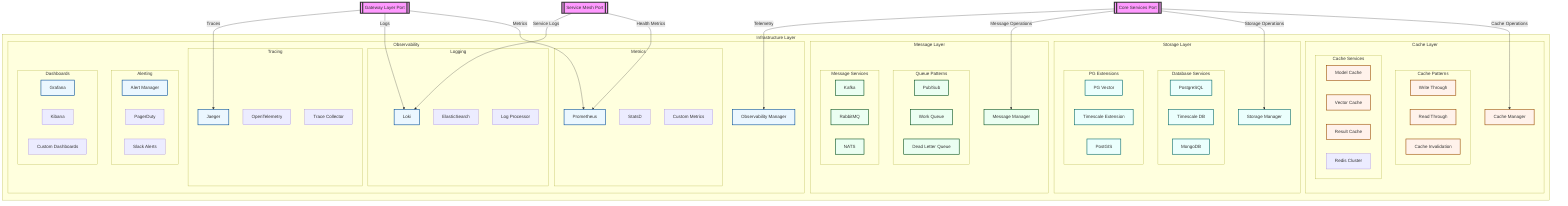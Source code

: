 graph TD
    %% External Ports
    Core[[Core Services Port]]
    Gateway[[Gateway Layer Port]]
    Mesh[[Service Mesh Port]]

    subgraph "Infrastructure Layer"
        direction LR
        subgraph "Cache Layer"
            CacheManager[Cache Manager]
            
            subgraph "Cache Patterns"
                WriteThrough[Write Through]
                ReadThrough[Read Through]
                CacheInval[Cache Invalidation]
            end

            subgraph "Cache Services"
                ModelCache[Model Cache]
                VectorCache[Vector Cache]
                ResultCache[Result Cache]
                RedisCluster[Redis Cluster]
            end
        end

        subgraph "Storage Layer"
            StorageManager[Storage Manager]
            
            subgraph "Database Services"
                PG[PostgreSQL]
                TimescaleDB[Timescale DB]
                MongoDB[MongoDB]
            end

            subgraph "PG Extensions"
                PGVector[PG Vector]
                TimescaleExt[Timescale Extension]
                PostGIS[PostGIS]
            end
        end

        subgraph "Message Layer"
            MessageManager[Message Manager]
            
            subgraph "Queue Patterns"
                PubSub[Pub/Sub]
                WorkQueue[Work Queue]
                DLQ[Dead Letter Queue]
            end

            subgraph "Message Services"
                Kafka[Kafka]
                RabbitMQ[RabbitMQ]
                NATS[NATS]
            end
        end

        subgraph "Observability"
            ObservabilityManager[Observability Manager]
            
            subgraph "Metrics"
                Prometheus[Prometheus]
                StatsD[StatsD]
                CustomMetrics[Custom Metrics]
            end

            subgraph "Logging"
                Loki[Loki]
                ElasticSearch[ElasticSearch]
                LogProcessor[Log Processor]
            end

            subgraph "Tracing"
                Jaeger[Jaeger]
                OpenTelemetry[OpenTelemetry]
                TraceCollector[Trace Collector]
            end

            subgraph "Alerting"
                AlertManager[Alert Manager]
                PagerDuty[PagerDuty]
                Slack[Slack Alerts]
            end

            subgraph "Dashboards"
                Grafana[Grafana]
                Kibana[Kibana]
                CustomDashboards[Custom Dashboards]
            end
        end
    end

    %% External Connections
    Core -->|"Cache Operations"| CacheManager
    Core -->|"Storage Operations"| StorageManager
    Core -->|"Message Operations"| MessageManager
    Core -->|"Telemetry"| ObservabilityManager

    Gateway -->|"Metrics"| Prometheus
    Gateway -->|"Logs"| Loki
    Gateway -->|"Traces"| Jaeger

    %% Service Discovery
    Mesh -->|"Health Metrics"| Prometheus
    Mesh -->|"Service Logs"| Loki

    %% Style Definitions
    classDef port fill:#f9f,stroke:#333,stroke-width:4px;
    classDef cache fill:#fff2eb,stroke:#994d00,stroke-width:2px;
    classDef storage fill:#ebfffd,stroke:#006666,stroke-width:2px;
    classDef queue fill:#ebfff2,stroke:#004d1a,stroke-width:2px;
    classDef monitor fill:#ebf7ff,stroke:#004d99,stroke-width:2px;
    classDef manager fill:#f5ebff,stroke:#4d0099,stroke-width:2px;

    %% Apply styles
    class Core,Gateway,Mesh port;
    class CacheManager,WriteThrough,ReadThrough,CacheInval,ModelCache,VectorCache,ResultCache cache;
    class StorageManager,PG,TimescaleDB,MongoDB,PGVector,TimescaleExt,PostGIS storage;
    class MessageManager,PubSub,WorkQueue,DLQ,Kafka,RabbitMQ,NATS queue;
    class ObservabilityManager,Prometheus,Loki,Jaeger,AlertManager,Grafana monitor;